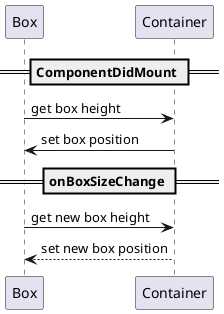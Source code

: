 @startuml

== ComponentDidMount ==

Box -> Container: get box height
Container -> Box: set box position

== onBoxSizeChange ==

Box -> Container: get new box height

Container --> Box: set new box position


@enduml